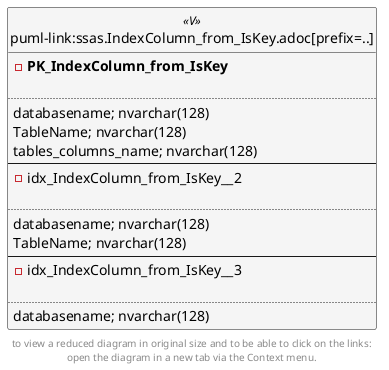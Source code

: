 @startuml
left to right direction
'top to bottom direction
hide circle
'avoide "." issues:
set namespaceSeparator none


skinparam class {
  BackgroundColor White
  BackgroundColor<<FN>> Yellow
  BackgroundColor<<FS>> Yellow
  BackgroundColor<<FT>> LightGray
  BackgroundColor<<IF>> Yellow
  BackgroundColor<<IS>> Yellow
  BackgroundColor<<P>> Aqua
  BackgroundColor<<PC>> Aqua
  BackgroundColor<<SN>> Yellow
  BackgroundColor<<SO>> SlateBlue
  BackgroundColor<<TF>> LightGray
  BackgroundColor<<TR>> Tomato
  BackgroundColor<<U>> White
  BackgroundColor<<V>> WhiteSmoke
  BackgroundColor<<X>> Aqua
}


entity "puml-link:ssas.IndexColumn_from_IsKey.adoc[prefix=..]" as ssas.IndexColumn_from_IsKey << V >> {
- **PK_IndexColumn_from_IsKey**

..
databasename; nvarchar(128)
TableName; nvarchar(128)
tables_columns_name; nvarchar(128)
--
- idx_IndexColumn_from_IsKey__2

..
databasename; nvarchar(128)
TableName; nvarchar(128)
--
- idx_IndexColumn_from_IsKey__3

..
databasename; nvarchar(128)
}


footer
to view a reduced diagram in original size and to be able to click on the links:
open the diagram in a new tab via the Context menu.
end footer

@enduml

